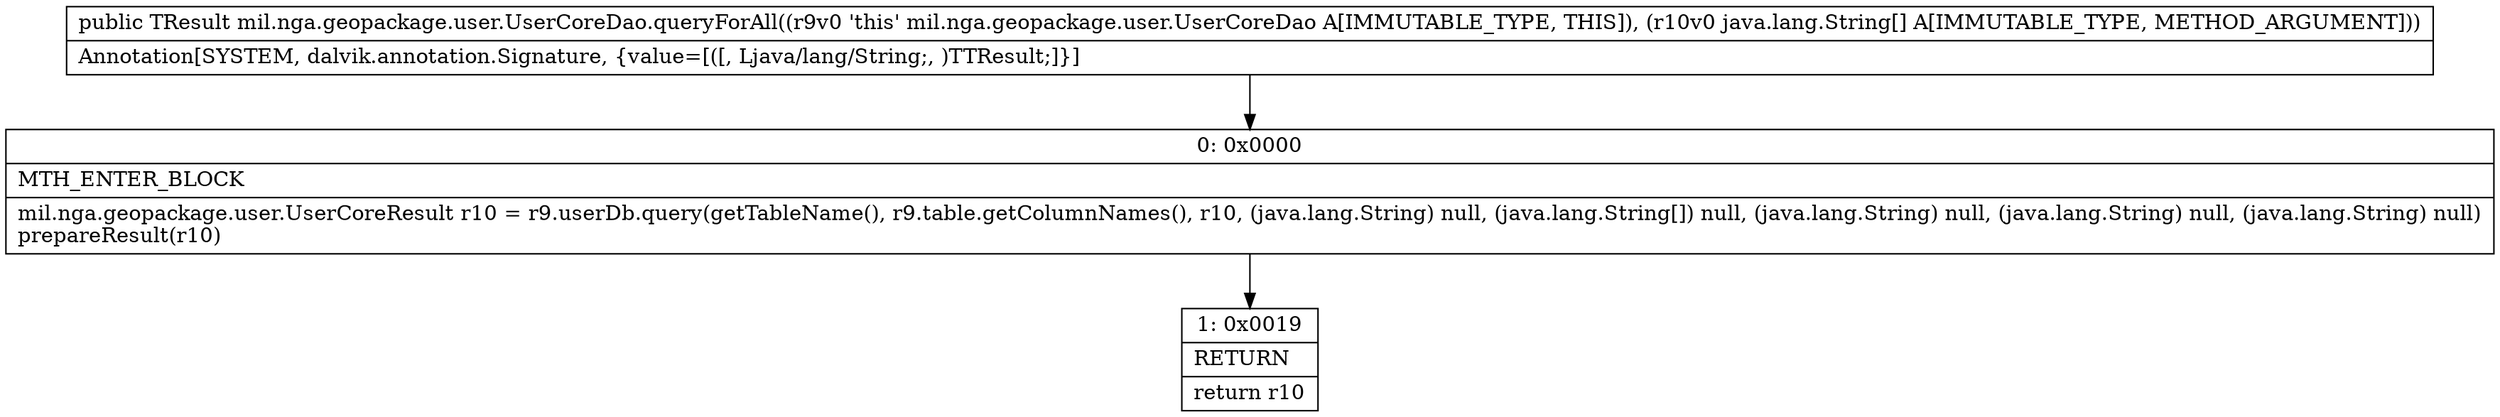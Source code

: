digraph "CFG formil.nga.geopackage.user.UserCoreDao.queryForAll([Ljava\/lang\/String;)Lmil\/nga\/geopackage\/user\/UserCoreResult;" {
Node_0 [shape=record,label="{0\:\ 0x0000|MTH_ENTER_BLOCK\l|mil.nga.geopackage.user.UserCoreResult r10 = r9.userDb.query(getTableName(), r9.table.getColumnNames(), r10, (java.lang.String) null, (java.lang.String[]) null, (java.lang.String) null, (java.lang.String) null, (java.lang.String) null)\lprepareResult(r10)\l}"];
Node_1 [shape=record,label="{1\:\ 0x0019|RETURN\l|return r10\l}"];
MethodNode[shape=record,label="{public TResult mil.nga.geopackage.user.UserCoreDao.queryForAll((r9v0 'this' mil.nga.geopackage.user.UserCoreDao A[IMMUTABLE_TYPE, THIS]), (r10v0 java.lang.String[] A[IMMUTABLE_TYPE, METHOD_ARGUMENT]))  | Annotation[SYSTEM, dalvik.annotation.Signature, \{value=[([, Ljava\/lang\/String;, )TTResult;]\}]\l}"];
MethodNode -> Node_0;
Node_0 -> Node_1;
}

